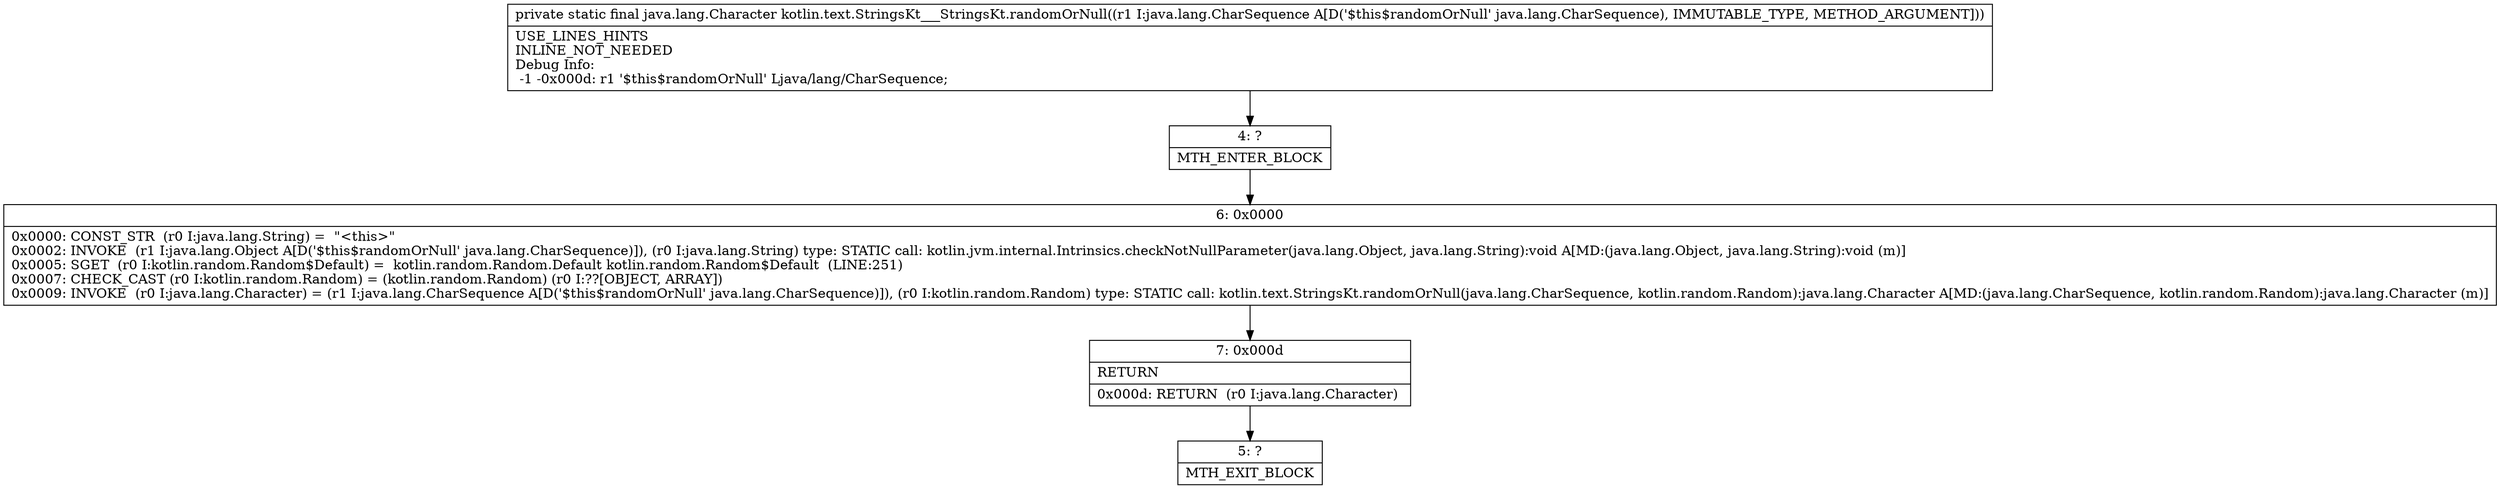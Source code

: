 digraph "CFG forkotlin.text.StringsKt___StringsKt.randomOrNull(Ljava\/lang\/CharSequence;)Ljava\/lang\/Character;" {
Node_4 [shape=record,label="{4\:\ ?|MTH_ENTER_BLOCK\l}"];
Node_6 [shape=record,label="{6\:\ 0x0000|0x0000: CONST_STR  (r0 I:java.lang.String) =  \"\<this\>\" \l0x0002: INVOKE  (r1 I:java.lang.Object A[D('$this$randomOrNull' java.lang.CharSequence)]), (r0 I:java.lang.String) type: STATIC call: kotlin.jvm.internal.Intrinsics.checkNotNullParameter(java.lang.Object, java.lang.String):void A[MD:(java.lang.Object, java.lang.String):void (m)]\l0x0005: SGET  (r0 I:kotlin.random.Random$Default) =  kotlin.random.Random.Default kotlin.random.Random$Default  (LINE:251)\l0x0007: CHECK_CAST (r0 I:kotlin.random.Random) = (kotlin.random.Random) (r0 I:??[OBJECT, ARRAY]) \l0x0009: INVOKE  (r0 I:java.lang.Character) = (r1 I:java.lang.CharSequence A[D('$this$randomOrNull' java.lang.CharSequence)]), (r0 I:kotlin.random.Random) type: STATIC call: kotlin.text.StringsKt.randomOrNull(java.lang.CharSequence, kotlin.random.Random):java.lang.Character A[MD:(java.lang.CharSequence, kotlin.random.Random):java.lang.Character (m)]\l}"];
Node_7 [shape=record,label="{7\:\ 0x000d|RETURN\l|0x000d: RETURN  (r0 I:java.lang.Character) \l}"];
Node_5 [shape=record,label="{5\:\ ?|MTH_EXIT_BLOCK\l}"];
MethodNode[shape=record,label="{private static final java.lang.Character kotlin.text.StringsKt___StringsKt.randomOrNull((r1 I:java.lang.CharSequence A[D('$this$randomOrNull' java.lang.CharSequence), IMMUTABLE_TYPE, METHOD_ARGUMENT]))  | USE_LINES_HINTS\lINLINE_NOT_NEEDED\lDebug Info:\l  \-1 \-0x000d: r1 '$this$randomOrNull' Ljava\/lang\/CharSequence;\l}"];
MethodNode -> Node_4;Node_4 -> Node_6;
Node_6 -> Node_7;
Node_7 -> Node_5;
}

